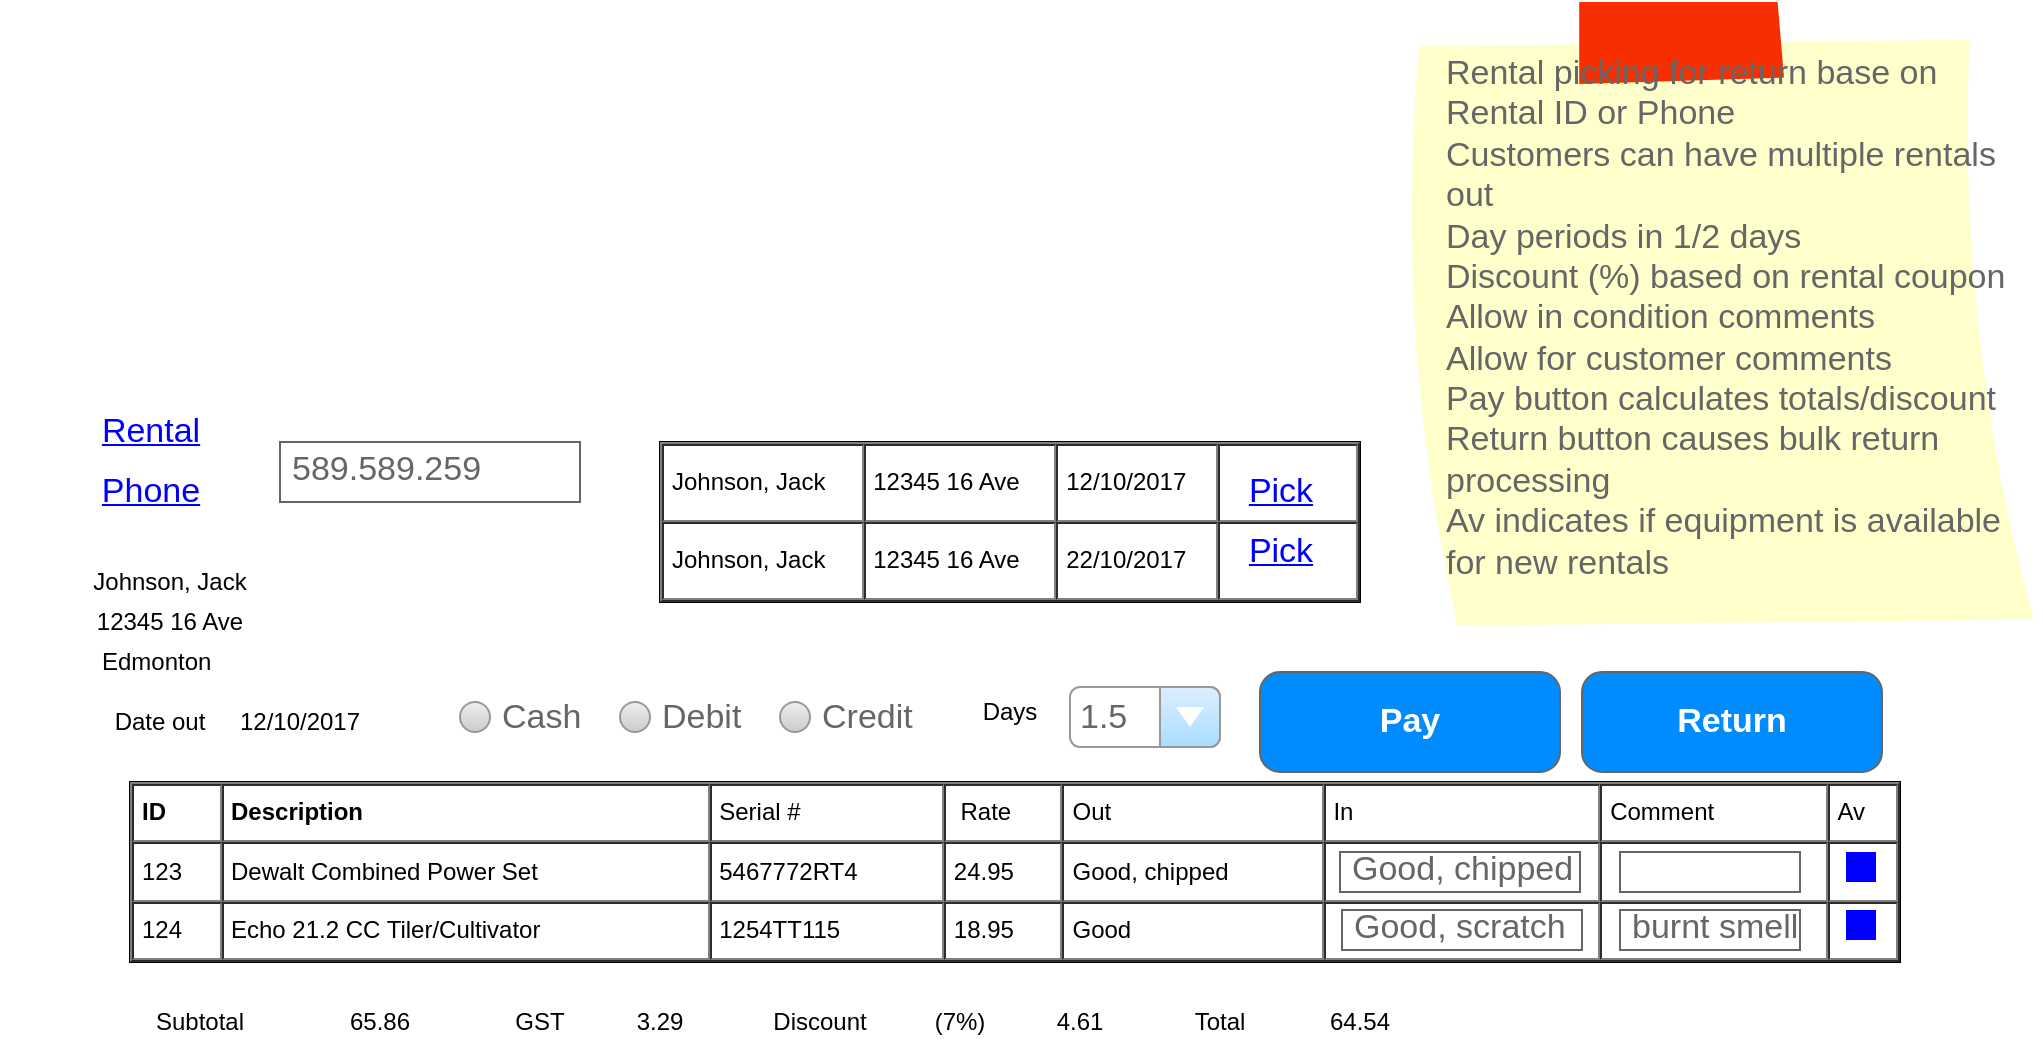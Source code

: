 <mxfile version="14.4.8" type="device"><diagram id="bsTXdN1mpEdHzamd71j8" name="Page-1"><mxGraphModel dx="1102" dy="1442" grid="1" gridSize="10" guides="1" tooltips="1" connect="1" arrows="1" fold="1" page="1" pageScale="1" pageWidth="1100" pageHeight="850" math="0" shadow="0"><root><mxCell id="0"/><mxCell id="1" parent="0"/><mxCell id="KBwo1PbkiwfA7luBP6cH-1" value="Rental" style="shape=rectangle;strokeColor=none;fillColor=none;linkText=;fontSize=17;fontColor=#0000ff;fontStyle=4;html=1;align=center;" vertex="1" parent="1"><mxGeometry x="20" y="90" width="150" height="30" as="geometry"/></mxCell><mxCell id="KBwo1PbkiwfA7luBP6cH-2" value="Phone" style="shape=rectangle;strokeColor=none;fillColor=none;linkText=;fontSize=17;fontColor=#0000ff;fontStyle=4;html=1;align=center;" vertex="1" parent="1"><mxGeometry x="20" y="120" width="150" height="30" as="geometry"/></mxCell><mxCell id="KBwo1PbkiwfA7luBP6cH-3" value="589.589.259" style="strokeWidth=1;shadow=0;dashed=0;align=center;html=1;shape=mxgraph.mockup.text.textBox;fontColor=#666666;align=left;fontSize=17;spacingLeft=4;spacingTop=-3;strokeColor=#666666;mainText=" vertex="1" parent="1"><mxGeometry x="160" y="110" width="150" height="30" as="geometry"/></mxCell><mxCell id="KBwo1PbkiwfA7luBP6cH-4" value="&lt;table cellpadding=&quot;4&quot; cellspacing=&quot;0&quot; border=&quot;1&quot; style=&quot;font-size: 1em ; width: 100% ; height: 100%&quot;&gt;&lt;tbody&gt;&lt;tr&gt;&lt;td&gt;Johnson, Jack&lt;/td&gt;&lt;td&gt;12345 16 Ave&lt;/td&gt;&lt;td&gt;12/10/2017&lt;br&gt;&lt;/td&gt;&lt;td&gt;&amp;nbsp; &amp;nbsp; &amp;nbsp; &amp;nbsp; &amp;nbsp; &amp;nbsp; &amp;nbsp; &amp;nbsp;&lt;/td&gt;&lt;/tr&gt;&lt;tr&gt;&lt;td&gt;Johnson, Jack&lt;br&gt;&lt;/td&gt;&lt;td&gt;12345 16 Ave&lt;br&gt;&lt;/td&gt;&lt;td&gt;22/10/2017&lt;br&gt;&lt;/td&gt;&lt;td&gt;&lt;br&gt;&lt;/td&gt;&lt;/tr&gt;&lt;/tbody&gt;&lt;/table&gt; " style="verticalAlign=top;align=left;overflow=fill;fontSize=12;fontFamily=Helvetica;html=1" vertex="1" parent="1"><mxGeometry x="350" y="110" width="350" height="80" as="geometry"/></mxCell><mxCell id="KBwo1PbkiwfA7luBP6cH-5" value="Pick" style="shape=rectangle;strokeColor=none;fillColor=none;linkText=;fontSize=17;fontColor=#0000ff;fontStyle=4;html=1;align=center;" vertex="1" parent="1"><mxGeometry x="640" y="120" width="40" height="30" as="geometry"/></mxCell><mxCell id="KBwo1PbkiwfA7luBP6cH-6" value="Pick" style="shape=rectangle;strokeColor=none;fillColor=none;linkText=;fontSize=17;fontColor=#0000ff;fontStyle=4;html=1;align=center;" vertex="1" parent="1"><mxGeometry x="640" y="150" width="40" height="30" as="geometry"/></mxCell><mxCell id="KBwo1PbkiwfA7luBP6cH-7" value="Johnson, Jack" style="text;html=1;strokeColor=none;fillColor=none;align=center;verticalAlign=middle;whiteSpace=wrap;rounded=0;" vertex="1" parent="1"><mxGeometry x="60" y="170" width="90" height="20" as="geometry"/></mxCell><mxCell id="KBwo1PbkiwfA7luBP6cH-8" value="12345 16 Ave" style="text;html=1;strokeColor=none;fillColor=none;align=center;verticalAlign=middle;whiteSpace=wrap;rounded=0;" vertex="1" parent="1"><mxGeometry x="60" y="190" width="90" height="20" as="geometry"/></mxCell><mxCell id="KBwo1PbkiwfA7luBP6cH-9" value="Edmonton&amp;nbsp; &amp;nbsp;&amp;nbsp;" style="text;html=1;strokeColor=none;fillColor=none;align=center;verticalAlign=middle;whiteSpace=wrap;rounded=0;" vertex="1" parent="1"><mxGeometry x="60" y="210" width="90" height="20" as="geometry"/></mxCell><mxCell id="KBwo1PbkiwfA7luBP6cH-10" value="Date out" style="text;html=1;strokeColor=none;fillColor=none;align=center;verticalAlign=middle;whiteSpace=wrap;rounded=0;" vertex="1" parent="1"><mxGeometry x="70" y="240" width="60" height="20" as="geometry"/></mxCell><mxCell id="KBwo1PbkiwfA7luBP6cH-11" value="12/10/2017" style="text;html=1;strokeColor=none;fillColor=none;align=center;verticalAlign=middle;whiteSpace=wrap;rounded=0;" vertex="1" parent="1"><mxGeometry x="140" y="240" width="60" height="20" as="geometry"/></mxCell><mxCell id="KBwo1PbkiwfA7luBP6cH-12" value="Cash" style="shape=ellipse;fillColor=#eeeeee;strokeColor=#999999;gradientColor=#cccccc;html=1;align=left;spacingLeft=4;fontSize=17;fontColor=#666666;labelPosition=right;shadow=0;" vertex="1" parent="1"><mxGeometry x="250" y="240" width="15" height="15" as="geometry"/></mxCell><mxCell id="KBwo1PbkiwfA7luBP6cH-15" value="Debit&lt;span style=&quot;color: rgba(0 , 0 , 0 , 0) ; font-family: monospace ; font-size: 0px&quot;&gt;%3CmxGraphModel%3E%3Croot%3E%3CmxCell%20id%3D%220%22%2F%3E%3CmxCell%20id%3D%221%22%20parent%3D%220%22%2F%3E%3CmxCell%20id%3D%222%22%20value%3D%22Cash%22%20style%3D%22shape%3Dellipse%3BfillColor%3D%23eeeeee%3BstrokeColor%3D%23999999%3BgradientColor%3D%23cccccc%3Bhtml%3D1%3Balign%3Dleft%3BspacingLeft%3D4%3BfontSize%3D17%3BfontColor%3D%23666666%3BlabelPosition%3Dright%3Bshadow%3D0%3B%22%20vertex%3D%221%22%20parent%3D%221%22%3E%3CmxGeometry%20x%3D%22250%22%20y%3D%22240%22%20width%3D%2215%22%20height%3D%2215%22%20as%3D%22geometry%22%2F%3E%3C%2FmxCell%3E%3C%2Froot%3E%3C%2FmxGraphModel%3E&lt;/span&gt;&lt;span style=&quot;color: rgba(0 , 0 , 0 , 0) ; font-family: monospace ; font-size: 0px&quot;&gt;%3CmxGraphModel%3E%3Croot%3E%3CmxCell%20id%3D%220%22%2F%3E%3CmxCell%20id%3D%221%22%20parent%3D%220%22%2F%3E%3CmxCell%20id%3D%222%22%20value%3D%22Cash%22%20style%3D%22shape%3Dellipse%3BfillColor%3D%23eeeeee%3BstrokeColor%3D%23999999%3BgradientColor%3D%23cccccc%3Bhtml%3D1%3Balign%3Dleft%3BspacingLeft%3D4%3BfontSize%3D17%3BfontColor%3D%23666666%3BlabelPosition%3Dright%3Bshadow%3D0%3B%22%20vertex%3D%221%22%20parent%3D%221%22%3E%3CmxGeometry%20x%3D%22250%22%20y%3D%22240%22%20width%3D%2215%22%20height%3D%2215%22%20as%3D%22geometry%22%2F%3E%3C%2FmxCell%3E%3C%2Froot%3E%3C%2FmxGraphModel%3E&lt;/span&gt;" style="shape=ellipse;fillColor=#eeeeee;strokeColor=#999999;gradientColor=#cccccc;html=1;align=left;spacingLeft=4;fontSize=17;fontColor=#666666;labelPosition=right;shadow=0;" vertex="1" parent="1"><mxGeometry x="330" y="240" width="15" height="15" as="geometry"/></mxCell><mxCell id="KBwo1PbkiwfA7luBP6cH-16" value="Credit" style="shape=ellipse;fillColor=#eeeeee;strokeColor=#999999;gradientColor=#cccccc;html=1;align=left;spacingLeft=4;fontSize=17;fontColor=#666666;labelPosition=right;shadow=0;" vertex="1" parent="1"><mxGeometry x="410" y="240" width="15" height="15" as="geometry"/></mxCell><mxCell id="KBwo1PbkiwfA7luBP6cH-17" value="Days" style="text;html=1;strokeColor=none;fillColor=none;align=center;verticalAlign=middle;whiteSpace=wrap;rounded=0;" vertex="1" parent="1"><mxGeometry x="495" y="235" width="60" height="20" as="geometry"/></mxCell><mxCell id="KBwo1PbkiwfA7luBP6cH-18" value="1.5" style="strokeWidth=1;shadow=0;dashed=0;align=center;html=1;shape=mxgraph.mockup.forms.comboBox;strokeColor=#999999;fillColor=#ddeeff;align=left;fillColor2=#aaddff;mainText=;fontColor=#666666;fontSize=17;spacingLeft=3;" vertex="1" parent="1"><mxGeometry x="555" y="232.5" width="75" height="30" as="geometry"/></mxCell><mxCell id="KBwo1PbkiwfA7luBP6cH-19" value="&lt;table cellpadding=&quot;4&quot; cellspacing=&quot;0&quot; border=&quot;1&quot; style=&quot;font-size: 1em ; width: 100% ; height: 100%&quot;&gt;&lt;tbody&gt;&lt;tr&gt;&lt;th&gt;ID&lt;/th&gt;&lt;th&gt;Description&lt;/th&gt;&lt;td&gt;Serial #&lt;/td&gt;&lt;td&gt;&amp;nbsp;Rate&lt;/td&gt;&lt;td&gt;Out&lt;/td&gt;&lt;td&gt;In&lt;/td&gt;&lt;td&gt;Comment&lt;/td&gt;&lt;td&gt;Av&lt;/td&gt;&lt;/tr&gt;&lt;tr&gt;&lt;td&gt;123&lt;/td&gt;&lt;td&gt;Dewalt Combined Power Set&lt;/td&gt;&lt;td&gt;5467772RT4&lt;/td&gt;&lt;td&gt;24.95&lt;/td&gt;&lt;td&gt;Good, chipped&lt;/td&gt;&lt;td&gt;&amp;nbsp; &amp;nbsp; &amp;nbsp; &amp;nbsp; &amp;nbsp; &amp;nbsp; &amp;nbsp; &amp;nbsp; &amp;nbsp; &amp;nbsp; &amp;nbsp; &amp;nbsp; &amp;nbsp;&lt;/td&gt;&lt;td&gt;&amp;nbsp; &amp;nbsp; &amp;nbsp; &amp;nbsp; &amp;nbsp; &amp;nbsp; &amp;nbsp; &amp;nbsp; &amp;nbsp; &amp;nbsp;&amp;nbsp;&lt;/td&gt;&lt;td&gt;&lt;br&gt;&lt;/td&gt;&lt;/tr&gt;&lt;tr&gt;&lt;td&gt;124&lt;/td&gt;&lt;td&gt;Echo 21.2 CC Tiler/Cultivator&lt;/td&gt;&lt;td&gt;1254TT115&lt;br&gt;&lt;/td&gt;&lt;td&gt;18.95&lt;/td&gt;&lt;td&gt;Good&lt;/td&gt;&lt;td&gt;&lt;br&gt;&lt;/td&gt;&lt;td&gt;&lt;br&gt;&lt;/td&gt;&lt;td&gt;&lt;br&gt;&lt;/td&gt;&lt;/tr&gt;&lt;/tbody&gt;&lt;/table&gt; " style="verticalAlign=top;align=left;overflow=fill;fontSize=12;fontFamily=Helvetica;html=1" vertex="1" parent="1"><mxGeometry x="85" y="280" width="885" height="90" as="geometry"/></mxCell><mxCell id="KBwo1PbkiwfA7luBP6cH-20" value="Good, chipped" style="strokeWidth=1;shadow=0;dashed=0;align=center;html=1;shape=mxgraph.mockup.text.textBox;fontColor=#666666;align=left;fontSize=17;spacingLeft=4;spacingTop=-3;strokeColor=#666666;mainText=" vertex="1" parent="1"><mxGeometry x="690" y="315" width="120" height="20" as="geometry"/></mxCell><mxCell id="KBwo1PbkiwfA7luBP6cH-21" value="Good, scratch" style="strokeWidth=1;shadow=0;dashed=0;align=center;html=1;shape=mxgraph.mockup.text.textBox;fontColor=#666666;align=left;fontSize=17;spacingLeft=4;spacingTop=-3;strokeColor=#666666;mainText=" vertex="1" parent="1"><mxGeometry x="691" y="344" width="120" height="20" as="geometry"/></mxCell><mxCell id="KBwo1PbkiwfA7luBP6cH-22" value="" style="strokeWidth=1;shadow=0;dashed=0;align=center;html=1;shape=mxgraph.mockup.text.textBox;fontColor=#666666;align=left;fontSize=17;spacingLeft=4;spacingTop=-3;strokeColor=#666666;mainText=" vertex="1" parent="1"><mxGeometry x="830" y="315" width="90" height="20" as="geometry"/></mxCell><mxCell id="KBwo1PbkiwfA7luBP6cH-23" value="burnt smell" style="strokeWidth=1;shadow=0;dashed=0;align=center;html=1;shape=mxgraph.mockup.text.textBox;fontColor=#666666;align=left;fontSize=17;spacingLeft=4;spacingTop=-3;strokeColor=#666666;mainText=" vertex="1" parent="1"><mxGeometry x="830" y="344" width="90" height="20" as="geometry"/></mxCell><mxCell id="KBwo1PbkiwfA7luBP6cH-24" value="" style="strokeWidth=1;shadow=0;dashed=0;align=center;html=1;shape=mxgraph.mockup.forms.rrect;rSize=0;align=left;spacingLeft=4;fontSize=17;fontColor=#666666;labelPosition=right;strokeColor=none;fillColor=#0000FF;" vertex="1" parent="1"><mxGeometry x="943" y="315" width="15" height="15" as="geometry"/></mxCell><mxCell id="KBwo1PbkiwfA7luBP6cH-25" value="" style="strokeWidth=1;shadow=0;dashed=0;align=center;html=1;shape=mxgraph.mockup.forms.rrect;rSize=0;align=left;spacingLeft=4;fontSize=17;fontColor=#666666;labelPosition=right;strokeColor=none;fillColor=#0000FF;" vertex="1" parent="1"><mxGeometry x="943" y="344" width="15" height="15" as="geometry"/></mxCell><mxCell id="KBwo1PbkiwfA7luBP6cH-26" value="Subtotal" style="text;html=1;strokeColor=none;fillColor=none;align=center;verticalAlign=middle;whiteSpace=wrap;rounded=0;" vertex="1" parent="1"><mxGeometry x="90" y="390" width="60" height="20" as="geometry"/></mxCell><mxCell id="KBwo1PbkiwfA7luBP6cH-27" value="65.86" style="text;html=1;strokeColor=none;fillColor=none;align=center;verticalAlign=middle;whiteSpace=wrap;rounded=0;" vertex="1" parent="1"><mxGeometry x="180" y="390" width="60" height="20" as="geometry"/></mxCell><mxCell id="KBwo1PbkiwfA7luBP6cH-28" value="GST" style="text;html=1;strokeColor=none;fillColor=none;align=center;verticalAlign=middle;whiteSpace=wrap;rounded=0;" vertex="1" parent="1"><mxGeometry x="260" y="390" width="60" height="20" as="geometry"/></mxCell><mxCell id="KBwo1PbkiwfA7luBP6cH-29" value="3.29" style="text;html=1;strokeColor=none;fillColor=none;align=center;verticalAlign=middle;whiteSpace=wrap;rounded=0;" vertex="1" parent="1"><mxGeometry x="320" y="390" width="60" height="20" as="geometry"/></mxCell><mxCell id="KBwo1PbkiwfA7luBP6cH-30" value="Discount" style="text;html=1;strokeColor=none;fillColor=none;align=center;verticalAlign=middle;whiteSpace=wrap;rounded=0;" vertex="1" parent="1"><mxGeometry x="400" y="390" width="60" height="20" as="geometry"/></mxCell><mxCell id="KBwo1PbkiwfA7luBP6cH-31" value="(7%)" style="text;html=1;strokeColor=none;fillColor=none;align=center;verticalAlign=middle;whiteSpace=wrap;rounded=0;" vertex="1" parent="1"><mxGeometry x="470" y="390" width="60" height="20" as="geometry"/></mxCell><mxCell id="KBwo1PbkiwfA7luBP6cH-32" value="4.61" style="text;html=1;strokeColor=none;fillColor=none;align=center;verticalAlign=middle;whiteSpace=wrap;rounded=0;" vertex="1" parent="1"><mxGeometry x="530" y="390" width="60" height="20" as="geometry"/></mxCell><mxCell id="KBwo1PbkiwfA7luBP6cH-33" value="Total" style="text;html=1;strokeColor=none;fillColor=none;align=center;verticalAlign=middle;whiteSpace=wrap;rounded=0;" vertex="1" parent="1"><mxGeometry x="600" y="390" width="60" height="20" as="geometry"/></mxCell><mxCell id="KBwo1PbkiwfA7luBP6cH-34" value="64.54" style="text;html=1;strokeColor=none;fillColor=none;align=center;verticalAlign=middle;whiteSpace=wrap;rounded=0;" vertex="1" parent="1"><mxGeometry x="670" y="390" width="60" height="20" as="geometry"/></mxCell><mxCell id="KBwo1PbkiwfA7luBP6cH-35" value="Pay&lt;span style=&quot;color: rgba(0 , 0 , 0 , 0) ; font-family: monospace ; font-size: 0px ; font-weight: 400&quot;&gt;%3CmxGraphModel%3E%3Croot%3E%3CmxCell%20id%3D%220%22%2F%3E%3CmxCell%20id%3D%221%22%20parent%3D%220%22%2F%3E%3CmxCell%20id%3D%222%22%20value%3D%224.61%22%20style%3D%22text%3Bhtml%3D1%3BstrokeColor%3Dnone%3BfillColor%3Dnone%3Balign%3Dcenter%3BverticalAlign%3Dmiddle%3BwhiteSpace%3Dwrap%3Brounded%3D0%3B%22%20vertex%3D%221%22%20parent%3D%221%22%3E%3CmxGeometry%20x%3D%22530%22%20y%3D%22390%22%20width%3D%2260%22%20height%3D%2220%22%20as%3D%22geometry%22%2F%3E%3C%2FmxCell%3E%3C%2Froot%3E%3C%2FmxGraphModel%3E&lt;/span&gt;" style="strokeWidth=1;shadow=0;dashed=0;align=center;html=1;shape=mxgraph.mockup.buttons.button;strokeColor=#666666;fontColor=#ffffff;mainText=;buttonStyle=round;fontSize=17;fontStyle=1;fillColor=#008cff;whiteSpace=wrap;" vertex="1" parent="1"><mxGeometry x="650" y="225" width="150" height="50" as="geometry"/></mxCell><mxCell id="KBwo1PbkiwfA7luBP6cH-36" value="Return" style="strokeWidth=1;shadow=0;dashed=0;align=center;html=1;shape=mxgraph.mockup.buttons.button;strokeColor=#666666;fontColor=#ffffff;mainText=;buttonStyle=round;fontSize=17;fontStyle=1;fillColor=#008cff;whiteSpace=wrap;" vertex="1" parent="1"><mxGeometry x="811" y="225" width="150" height="50" as="geometry"/></mxCell><mxCell id="KBwo1PbkiwfA7luBP6cH-37" value="Rental picking for return base on&amp;nbsp; &amp;nbsp; &amp;nbsp; Rental ID or Phone&lt;br&gt;&lt;span&gt;Customers can have multiple rentals out&lt;/span&gt;&lt;br&gt;Day periods in 1/2 days&lt;br&gt;Discount (%) based on rental coupon&lt;br&gt;Allow in condition comments&lt;br&gt;Allow for customer comments&lt;br&gt;Pay button calculates totals/discount&lt;br&gt;Return button causes bulk return processing&lt;br&gt;Av indicates if equipment is available for new rentals" style="strokeWidth=1;shadow=0;dashed=0;align=left;html=1;shape=mxgraph.mockup.text.stickyNote2;fontColor=#666666;mainText=;fontSize=17;whiteSpace=wrap;fillColor=#ffffcc;strokeColor=#F62E00;spacingLeft=21;spacingRight=11;" vertex="1" parent="1"><mxGeometry x="720" y="-110" width="320" height="315" as="geometry"/></mxCell></root></mxGraphModel></diagram></mxfile>
